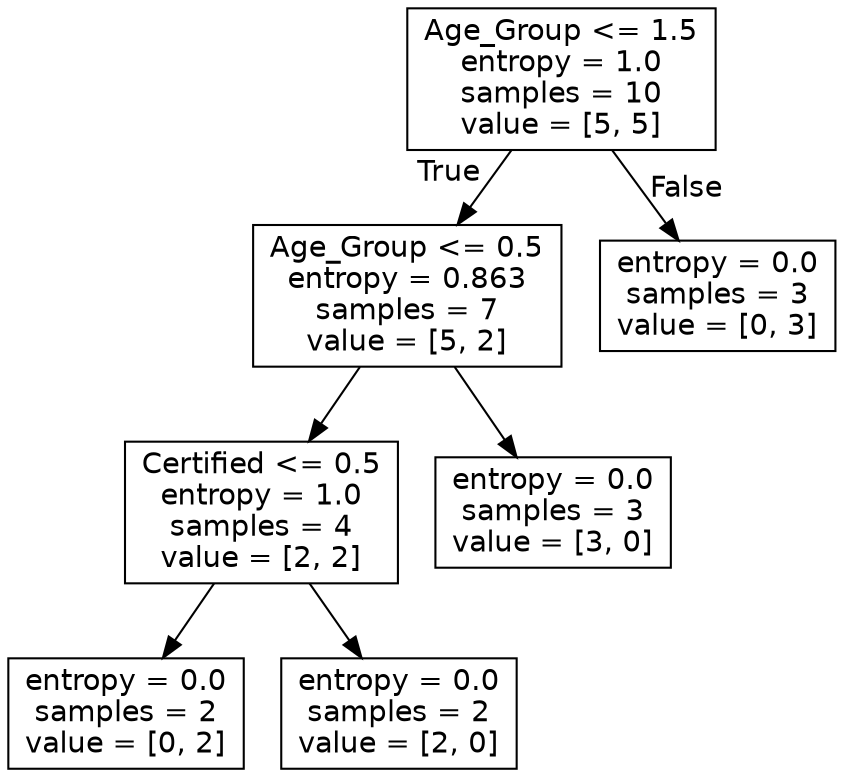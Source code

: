 digraph Tree {
node [shape=box, fontname="helvetica"] ;
edge [fontname="helvetica"] ;
0 [label="Age_Group <= 1.5\nentropy = 1.0\nsamples = 10\nvalue = [5, 5]"] ;
1 [label="Age_Group <= 0.5\nentropy = 0.863\nsamples = 7\nvalue = [5, 2]"] ;
0 -> 1 [labeldistance=2.5, labelangle=45, headlabel="True"] ;
2 [label="Certified <= 0.5\nentropy = 1.0\nsamples = 4\nvalue = [2, 2]"] ;
1 -> 2 ;
3 [label="entropy = 0.0\nsamples = 2\nvalue = [0, 2]"] ;
2 -> 3 ;
4 [label="entropy = 0.0\nsamples = 2\nvalue = [2, 0]"] ;
2 -> 4 ;
5 [label="entropy = 0.0\nsamples = 3\nvalue = [3, 0]"] ;
1 -> 5 ;
6 [label="entropy = 0.0\nsamples = 3\nvalue = [0, 3]"] ;
0 -> 6 [labeldistance=2.5, labelangle=-45, headlabel="False"] ;
}